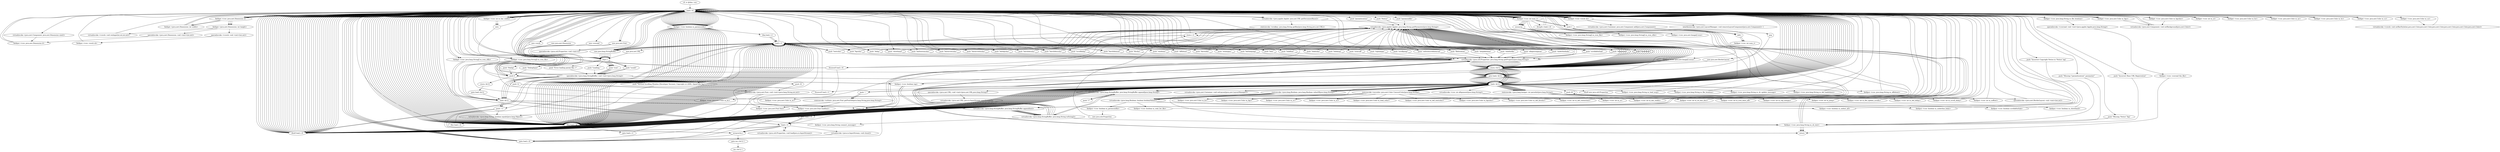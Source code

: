digraph "" {
    "r0 := @this: vsw"
    "load.r r0"
    "r0 := @this: vsw"->"load.r r0";
    "load.r r0"->"load.r r0";
    "virtualinvoke <java.awt.Component: java.awt.Dimension size()>"
    "load.r r0"->"virtualinvoke <java.awt.Component: java.awt.Dimension size()>";
    "fieldput <vsw: java.awt.Dimension d>"
    "virtualinvoke <java.awt.Component: java.awt.Dimension size()>"->"fieldput <vsw: java.awt.Dimension d>";
    "fieldput <vsw: java.awt.Dimension d>"->"load.r r0";
    "push \"Notice\""
    "load.r r0"->"push \"Notice\"";
    "virtualinvoke <java.applet.Applet: java.lang.String getParameter(java.lang.String)>"
    "push \"Notice\""->"virtualinvoke <java.applet.Applet: java.lang.String getParameter(java.lang.String)>";
    "store.r r1"
    "virtualinvoke <java.applet.Applet: java.lang.String getParameter(java.lang.String)>"->"store.r r1";
    "load.r r1"
    "store.r r1"->"load.r r1";
    "ifnull load.r r0"
    "load.r r1"->"ifnull load.r r0";
    "ifnull load.r r0"->"load.r r1";
    "load.r r1"->"load.r r0";
    "virtualinvoke <java.applet.Applet: java.net.URL getDocumentBase()>"
    "load.r r0"->"virtualinvoke <java.applet.Applet: java.net.URL getDocumentBase()>";
    "staticinvoke <evalkey: java.lang.String getKey(java.lang.String,java.net.URL)>"
    "virtualinvoke <java.applet.Applet: java.net.URL getDocumentBase()>"->"staticinvoke <evalkey: java.lang.String getKey(java.lang.String,java.net.URL)>";
    "staticinvoke <evalkey: java.lang.String getKey(java.lang.String,java.net.URL)>"->"store.r r1";
    "store.r r1"->"load.r r1";
    "push \"Vertical Scrolling Window (Developer Version), Copyright (c) 2000, OpenCube Inc.\""
    "load.r r1"->"push \"Vertical Scrolling Window (Developer Version), Copyright (c) 2000, OpenCube Inc.\"";
    "virtualinvoke <java.lang.String: boolean equals(java.lang.Object)>"
    "push \"Vertical Scrolling Window (Developer Version), Copyright (c) 2000, OpenCube Inc.\""->"virtualinvoke <java.lang.String: boolean equals(java.lang.Object)>";
    "ifne load.r r0"
    "virtualinvoke <java.lang.String: boolean equals(java.lang.Object)>"->"ifne load.r r0";
    "ifne load.r r0"->"load.r r1";
    "push \"-1\""
    "load.r r1"->"push \"-1\"";
    "push \"-1\""->"virtualinvoke <java.lang.String: boolean equals(java.lang.Object)>";
    "ifeq load.r r0"
    "virtualinvoke <java.lang.String: boolean equals(java.lang.Object)>"->"ifeq load.r r0";
    "ifeq load.r r0"->"load.r r0";
    "push \"Incorrect Base URL Registration\""
    "load.r r0"->"push \"Incorrect Base URL Registration\"";
    "fieldput <vsw: java.lang.String m_sb_text>"
    "push \"Incorrect Base URL Registration\""->"fieldput <vsw: java.lang.String m_sb_text>";
    "return"
    "fieldput <vsw: java.lang.String m_sb_text>"->"return";
    "ifeq load.r r0"->"load.r r0";
    "push \"Incorrect Copyright Notice in \'Notice\' tag\""
    "load.r r0"->"push \"Incorrect Copyright Notice in \'Notice\' tag\"";
    "push \"Incorrect Copyright Notice in \'Notice\' tag\""->"fieldput <vsw: java.lang.String m_sb_text>";
    "fieldput <vsw: java.lang.String m_sb_text>"->"return";
    "ifne load.r r0"->"load.r r0";
    "push 1"
    "load.r r0"->"push 1";
    "fieldput <vsw: boolean tag>"
    "push 1"->"fieldput <vsw: boolean tag>";
    "goto load.r r0"
    "fieldput <vsw: boolean tag>"->"goto load.r r0";
    "goto load.r r0"->"load.r r0";
    "push \"paramsinfile\""
    "load.r r0"->"push \"paramsinfile\"";
    "push \"paramsinfile\""->"virtualinvoke <java.applet.Applet: java.lang.String getParameter(java.lang.String)>";
    "store.r $r12"
    "virtualinvoke <java.applet.Applet: java.lang.String getParameter(java.lang.String)>"->"store.r $r12";
    "load.r $r12"
    "store.r $r12"->"load.r $r12";
    "ifnull new java.util.Properties"
    "load.r $r12"->"ifnull new java.util.Properties";
    "ifnull new java.util.Properties"->"load.r r0";
    "load.r r0"->"load.r $r12";
    "staticinvoke <java.lang.Boolean: java.lang.Boolean valueOf(java.lang.String)>"
    "load.r $r12"->"staticinvoke <java.lang.Boolean: java.lang.Boolean valueOf(java.lang.String)>";
    "virtualinvoke <java.lang.Boolean: boolean booleanValue()>"
    "staticinvoke <java.lang.Boolean: java.lang.Boolean valueOf(java.lang.String)>"->"virtualinvoke <java.lang.Boolean: boolean booleanValue()>";
    "fieldput <vsw: boolean m_paramsinfile>"
    "virtualinvoke <java.lang.Boolean: boolean booleanValue()>"->"fieldput <vsw: boolean m_paramsinfile>";
    "new java.util.Properties"
    "fieldput <vsw: boolean m_paramsinfile>"->"new java.util.Properties";
    "new java.util.Properties"->"store.r r1";
    "store.r r1"->"load.r r1";
    "specialinvoke <java.util.Properties: void <init>()>"
    "load.r r1"->"specialinvoke <java.util.Properties: void <init>()>";
    "specialinvoke <java.util.Properties: void <init>()>"->"load.r r0";
    "fieldget <vsw: boolean m_paramsinfile>"
    "load.r r0"->"fieldget <vsw: boolean m_paramsinfile>";
    "fieldget <vsw: boolean m_paramsinfile>"->"ifeq load.r r0";
    "ifeq load.r r0"->"load.r r0";
    "push \"paramlocation\""
    "load.r r0"->"push \"paramlocation\"";
    "push \"paramlocation\""->"virtualinvoke <java.applet.Applet: java.lang.String getParameter(java.lang.String)>";
    "virtualinvoke <java.applet.Applet: java.lang.String getParameter(java.lang.String)>"->"store.r $r12";
    "store.r $r12"->"load.r $r12";
    "ifnonnull load.r r1"
    "load.r $r12"->"ifnonnull load.r r1";
    "ifnonnull load.r r1"->"load.r r0";
    "push \"Missing \\\"paramlocation\\\" parameter\""
    "load.r r0"->"push \"Missing \\\"paramlocation\\\" parameter\"";
    "push \"Missing \\\"paramlocation\\\" parameter\""->"fieldput <vsw: java.lang.String m_sb_text>";
    "fieldput <vsw: java.lang.String m_sb_text>"->"load.r r0";
    "push 0"
    "load.r r0"->"push 0";
    "push 0"->"fieldput <vsw: boolean tag>";
    "fieldput <vsw: boolean tag>"->"return";
    "fieldput <vsw: boolean tag>"->"store.r r1";
    "store.r r1"->"load.r r0";
    "new java.lang.StringBuffer"
    "load.r r0"->"new java.lang.StringBuffer";
    "dup1.r"
    "new java.lang.StringBuffer"->"dup1.r";
    "push \"Error loading param file: \\\"\""
    "dup1.r"->"push \"Error loading param file: \\\"\"";
    "specialinvoke <java.lang.StringBuffer: void <init>(java.lang.String)>"
    "push \"Error loading param file: \\\"\""->"specialinvoke <java.lang.StringBuffer: void <init>(java.lang.String)>";
    "specialinvoke <java.lang.StringBuffer: void <init>(java.lang.String)>"->"load.r $r12";
    "virtualinvoke <java.lang.StringBuffer: java.lang.StringBuffer append(java.lang.String)>"
    "load.r $r12"->"virtualinvoke <java.lang.StringBuffer: java.lang.StringBuffer append(java.lang.String)>";
    "push \"\\\"\""
    "virtualinvoke <java.lang.StringBuffer: java.lang.StringBuffer append(java.lang.String)>"->"push \"\\\"\"";
    "push \"\\\"\""->"virtualinvoke <java.lang.StringBuffer: java.lang.StringBuffer append(java.lang.String)>";
    "virtualinvoke <java.lang.StringBuffer: java.lang.String toString()>"
    "virtualinvoke <java.lang.StringBuffer: java.lang.StringBuffer append(java.lang.String)>"->"virtualinvoke <java.lang.StringBuffer: java.lang.String toString()>";
    "virtualinvoke <java.lang.StringBuffer: java.lang.String toString()>"->"fieldput <vsw: java.lang.String m_sb_text>";
    "fieldput <vsw: java.lang.String m_sb_text>"->"load.r r0";
    "load.r r0"->"push 0";
    "push 0"->"fieldput <vsw: boolean tag>";
    "fieldput <vsw: boolean tag>"->"return";
    "ifnonnull load.r r1"->"load.r r1";
    "new java.net.URL"
    "load.r r1"->"new java.net.URL";
    "new java.net.URL"->"dup1.r";
    "dup1.r"->"load.r r0";
    "load.r r0"->"virtualinvoke <java.applet.Applet: java.net.URL getDocumentBase()>";
    "virtualinvoke <java.applet.Applet: java.net.URL getDocumentBase()>"->"load.r $r12";
    "specialinvoke <java.net.URL: void <init>(java.net.URL,java.lang.String)>"
    "load.r $r12"->"specialinvoke <java.net.URL: void <init>(java.net.URL,java.lang.String)>";
    "virtualinvoke <java.net.URL: java.io.InputStream openStream()>"
    "specialinvoke <java.net.URL: void <init>(java.net.URL,java.lang.String)>"->"virtualinvoke <java.net.URL: java.io.InputStream openStream()>";
    "store.r r3"
    "virtualinvoke <java.net.URL: java.io.InputStream openStream()>"->"store.r r3";
    "load.r r3"
    "store.r r3"->"load.r r3";
    "virtualinvoke <java.util.Properties: void load(java.io.InputStream)>"
    "load.r r3"->"virtualinvoke <java.util.Properties: void load(java.io.InputStream)>";
    "virtualinvoke <java.util.Properties: void load(java.io.InputStream)>"->"load.r r3";
    "virtualinvoke <java.io.InputStream: void close()>"
    "load.r r3"->"virtualinvoke <java.io.InputStream: void close()>";
    "virtualinvoke <java.io.InputStream: void close()>"->"goto load.r r0";
    "goto load.r r0"->"load.r r0";
    "load.r r0"->"fieldget <vsw: boolean m_paramsinfile>";
    "fieldget <vsw: boolean m_paramsinfile>"->"ifeq load.r r0";
    "ifeq load.r r0"->"load.r r1";
    "push \"barbuttoncolor\""
    "load.r r1"->"push \"barbuttoncolor\"";
    "virtualinvoke <java.util.Properties: java.lang.String getProperty(java.lang.String)>"
    "push \"barbuttoncolor\""->"virtualinvoke <java.util.Properties: java.lang.String getProperty(java.lang.String)>";
    "virtualinvoke <java.util.Properties: java.lang.String getProperty(java.lang.String)>"->"store.r $r12";
    "goto load.r $r12"
    "store.r $r12"->"goto load.r $r12";
    "goto load.r $r12"->"load.r $r12";
    "load.r $r12"->"ifnull load.r r0";
    "ifnull load.r r0"->"load.r r0";
    "load.r r0"->"load.r $r12";
    "staticinvoke <occcolor: java.awt.Color ConvertColor(java.lang.String)>"
    "load.r $r12"->"staticinvoke <occcolor: java.awt.Color ConvertColor(java.lang.String)>";
    "fieldput <vsw: java.awt.Color m_bc>"
    "staticinvoke <occcolor: java.awt.Color ConvertColor(java.lang.String)>"->"fieldput <vsw: java.awt.Color m_bc>";
    "fieldput <vsw: java.awt.Color m_bc>"->"load.r r0";
    "load.r r0"->"fieldget <vsw: boolean m_paramsinfile>";
    "fieldget <vsw: boolean m_paramsinfile>"->"ifeq load.r r0";
    "ifeq load.r r0"->"load.r r1";
    "push \"bararrowcolor\""
    "load.r r1"->"push \"bararrowcolor\"";
    "push \"bararrowcolor\""->"virtualinvoke <java.util.Properties: java.lang.String getProperty(java.lang.String)>";
    "virtualinvoke <java.util.Properties: java.lang.String getProperty(java.lang.String)>"->"store.r $r12";
    "store.r $r12"->"goto load.r $r12";
    "goto load.r $r12"->"load.r $r12";
    "load.r $r12"->"ifnull load.r r0";
    "ifnull load.r r0"->"load.r r0";
    "load.r r0"->"load.r $r12";
    "load.r $r12"->"staticinvoke <occcolor: java.awt.Color ConvertColor(java.lang.String)>";
    "fieldput <vsw: java.awt.Color m_ac>"
    "staticinvoke <occcolor: java.awt.Color ConvertColor(java.lang.String)>"->"fieldput <vsw: java.awt.Color m_ac>";
    "fieldput <vsw: java.awt.Color m_ac>"->"load.r r0";
    "load.r r0"->"fieldget <vsw: boolean m_paramsinfile>";
    "fieldget <vsw: boolean m_paramsinfile>"->"ifeq load.r r0";
    "ifeq load.r r0"->"load.r r1";
    "push \"bararrowhcolor\""
    "load.r r1"->"push \"bararrowhcolor\"";
    "push \"bararrowhcolor\""->"virtualinvoke <java.util.Properties: java.lang.String getProperty(java.lang.String)>";
    "virtualinvoke <java.util.Properties: java.lang.String getProperty(java.lang.String)>"->"store.r $r12";
    "store.r $r12"->"goto load.r $r12";
    "goto load.r $r12"->"load.r $r12";
    "load.r $r12"->"ifnull load.r r0";
    "ifnull load.r r0"->"load.r r0";
    "load.r r0"->"load.r $r12";
    "load.r $r12"->"staticinvoke <occcolor: java.awt.Color ConvertColor(java.lang.String)>";
    "fieldput <vsw: java.awt.Color m_hc>"
    "staticinvoke <occcolor: java.awt.Color ConvertColor(java.lang.String)>"->"fieldput <vsw: java.awt.Color m_hc>";
    "fieldput <vsw: java.awt.Color m_hc>"->"load.r r0";
    "load.r r0"->"fieldget <vsw: boolean m_paramsinfile>";
    "fieldget <vsw: boolean m_paramsinfile>"->"ifeq load.r r0";
    "ifeq load.r r0"->"load.r r1";
    "push \"barbgcolor\""
    "load.r r1"->"push \"barbgcolor\"";
    "push \"barbgcolor\""->"virtualinvoke <java.util.Properties: java.lang.String getProperty(java.lang.String)>";
    "virtualinvoke <java.util.Properties: java.lang.String getProperty(java.lang.String)>"->"store.r $r12";
    "store.r $r12"->"goto load.r $r12";
    "goto load.r $r12"->"load.r $r12";
    "load.r $r12"->"ifnull load.r r0";
    "ifnull load.r r0"->"load.r r0";
    "load.r r0"->"load.r $r12";
    "load.r $r12"->"staticinvoke <occcolor: java.awt.Color ConvertColor(java.lang.String)>";
    "fieldput <vsw: java.awt.Color m_bgc>"
    "staticinvoke <occcolor: java.awt.Color ConvertColor(java.lang.String)>"->"fieldput <vsw: java.awt.Color m_bgc>";
    "fieldput <vsw: java.awt.Color m_bgc>"->"load.r r0";
    "load.r r0"->"fieldget <vsw: boolean m_paramsinfile>";
    "fieldget <vsw: boolean m_paramsinfile>"->"ifeq load.r r0";
    "ifeq load.r r0"->"load.r r1";
    "push \"barslidecolor\""
    "load.r r1"->"push \"barslidecolor\"";
    "push \"barslidecolor\""->"virtualinvoke <java.util.Properties: java.lang.String getProperty(java.lang.String)>";
    "virtualinvoke <java.util.Properties: java.lang.String getProperty(java.lang.String)>"->"store.r $r12";
    "store.r $r12"->"goto load.r $r12";
    "goto load.r $r12"->"load.r $r12";
    "load.r $r12"->"ifnull load.r r0";
    "ifnull load.r r0"->"load.r r0";
    "load.r r0"->"load.r $r12";
    "load.r $r12"->"staticinvoke <occcolor: java.awt.Color ConvertColor(java.lang.String)>";
    "fieldput <vsw: java.awt.Color m_sc>"
    "staticinvoke <occcolor: java.awt.Color ConvertColor(java.lang.String)>"->"fieldput <vsw: java.awt.Color m_sc>";
    "fieldput <vsw: java.awt.Color m_sc>"->"load.r r0";
    "load.r r0"->"fieldget <vsw: boolean m_paramsinfile>";
    "fieldget <vsw: boolean m_paramsinfile>"->"ifeq load.r r0";
    "ifeq load.r r0"->"load.r r1";
    "push \"barslideocolor\""
    "load.r r1"->"push \"barslideocolor\"";
    "push \"barslideocolor\""->"virtualinvoke <java.util.Properties: java.lang.String getProperty(java.lang.String)>";
    "virtualinvoke <java.util.Properties: java.lang.String getProperty(java.lang.String)>"->"store.r $r12";
    "store.r $r12"->"goto load.r $r12";
    "goto load.r $r12"->"load.r $r12";
    "load.r $r12"->"ifnull load.r r0";
    "ifnull load.r r0"->"load.r r0";
    "load.r r0"->"load.r $r12";
    "load.r $r12"->"staticinvoke <occcolor: java.awt.Color ConvertColor(java.lang.String)>";
    "fieldput <vsw: java.awt.Color m_oc>"
    "staticinvoke <occcolor: java.awt.Color ConvertColor(java.lang.String)>"->"fieldput <vsw: java.awt.Color m_oc>";
    "fieldput <vsw: java.awt.Color m_oc>"->"load.r r0";
    "load.r r0"->"fieldget <vsw: boolean m_paramsinfile>";
    "fieldget <vsw: boolean m_paramsinfile>"->"ifeq load.r r0";
    "ifeq load.r r0"->"load.r r1";
    "push \"barslideinset\""
    "load.r r1"->"push \"barslideinset\"";
    "push \"barslideinset\""->"virtualinvoke <java.util.Properties: java.lang.String getProperty(java.lang.String)>";
    "virtualinvoke <java.util.Properties: java.lang.String getProperty(java.lang.String)>"->"store.r $r12";
    "store.r $r12"->"goto load.r $r12";
    "goto load.r $r12"->"load.r $r12";
    "load.r $r12"->"ifnull load.r r0";
    "ifnull load.r r0"->"load.r r0";
    "load.r r0"->"load.r $r12";
    "staticinvoke <java.lang.Integer: int parseInt(java.lang.String)>"
    "load.r $r12"->"staticinvoke <java.lang.Integer: int parseInt(java.lang.String)>";
    "fieldput <vsw: int m_si>"
    "staticinvoke <java.lang.Integer: int parseInt(java.lang.String)>"->"fieldput <vsw: int m_si>";
    "fieldput <vsw: int m_si>"->"load.r r0";
    "load.r r0"->"fieldget <vsw: boolean m_paramsinfile>";
    "fieldget <vsw: boolean m_paramsinfile>"->"ifeq load.r r0";
    "ifeq load.r r0"->"load.r r1";
    "push \"barwidth\""
    "load.r r1"->"push \"barwidth\"";
    "push \"barwidth\""->"virtualinvoke <java.util.Properties: java.lang.String getProperty(java.lang.String)>";
    "virtualinvoke <java.util.Properties: java.lang.String getProperty(java.lang.String)>"->"store.r $r12";
    "store.r $r12"->"goto load.r $r12";
    "goto load.r $r12"->"load.r $r12";
    "load.r $r12"->"ifnull load.r r0";
    "ifnull load.r r0"->"load.r r0";
    "load.r r0"->"load.r $r12";
    "load.r $r12"->"staticinvoke <java.lang.Integer: int parseInt(java.lang.String)>";
    "fieldput <vsw: int m_bar_width>"
    "staticinvoke <java.lang.Integer: int parseInt(java.lang.String)>"->"fieldput <vsw: int m_bar_width>";
    "fieldput <vsw: int m_bar_width>"->"load.r r0";
    "new vswsb"
    "load.r r0"->"new vswsb";
    "new vswsb"->"dup1.r";
    "dup1.r"->"load.r r0";
    "fieldget <vsw: int m_bar_width>"
    "load.r r0"->"fieldget <vsw: int m_bar_width>";
    "fieldget <vsw: int m_bar_width>"->"load.r r0";
    "fieldget <vsw: java.awt.Dimension d>"
    "load.r r0"->"fieldget <vsw: java.awt.Dimension d>";
    "fieldget <java.awt.Dimension: int height>"
    "fieldget <vsw: java.awt.Dimension d>"->"fieldget <java.awt.Dimension: int height>";
    "specialinvoke <vswsb: void <init>(int,int)>"
    "fieldget <java.awt.Dimension: int height>"->"specialinvoke <vswsb: void <init>(int,int)>";
    "fieldput <vsw: vswsb sb>"
    "specialinvoke <vswsb: void <init>(int,int)>"->"fieldput <vsw: vswsb sb>";
    "fieldput <vsw: vswsb sb>"->"load.r r0";
    "fieldget <vsw: vswsb sb>"
    "load.r r0"->"fieldget <vsw: vswsb sb>";
    "fieldget <vsw: vswsb sb>"->"load.r r0";
    "fieldget <vsw: java.awt.Color m_bgc>"
    "load.r r0"->"fieldget <vsw: java.awt.Color m_bgc>";
    "virtualinvoke <java.awt.Component: void setBackground(java.awt.Color)>"
    "fieldget <vsw: java.awt.Color m_bgc>"->"virtualinvoke <java.awt.Component: void setBackground(java.awt.Color)>";
    "virtualinvoke <java.awt.Component: void setBackground(java.awt.Color)>"->"load.r r0";
    "load.r r0"->"load.r r0";
    "load.r r0"->"fieldget <vsw: vswsb sb>";
    "virtualinvoke <java.awt.Container: java.awt.Component add(java.awt.Component)>"
    "fieldget <vsw: vswsb sb>"->"virtualinvoke <java.awt.Container: java.awt.Component add(java.awt.Component)>";
    "pop"
    "virtualinvoke <java.awt.Container: java.awt.Component add(java.awt.Component)>"->"pop";
    "new java.awt.BorderLayout"
    "pop"->"new java.awt.BorderLayout";
    "new java.awt.BorderLayout"->"store.r $r12";
    "store.r $r12"->"load.r $r12";
    "push 20"
    "load.r $r12"->"push 20";
    "push 20"->"push 20";
    "specialinvoke <java.awt.BorderLayout: void <init>(int,int)>"
    "push 20"->"specialinvoke <java.awt.BorderLayout: void <init>(int,int)>";
    "specialinvoke <java.awt.BorderLayout: void <init>(int,int)>"->"load.r r0";
    "load.r r0"->"load.r $r12";
    "virtualinvoke <java.awt.Container: void setLayout(java.awt.LayoutManager)>"
    "load.r $r12"->"virtualinvoke <java.awt.Container: void setLayout(java.awt.LayoutManager)>";
    "virtualinvoke <java.awt.Container: void setLayout(java.awt.LayoutManager)>"->"load.r $r12";
    "load.r $r12"->"load.r r0";
    "load.r r0"->"fieldget <vsw: vswsb sb>";
    "interfaceinvoke <java.awt.LayoutManager: void removeLayoutComponent(java.awt.Component)> 1"
    "fieldget <vsw: vswsb sb>"->"interfaceinvoke <java.awt.LayoutManager: void removeLayoutComponent(java.awt.Component)> 1";
    "interfaceinvoke <java.awt.LayoutManager: void removeLayoutComponent(java.awt.Component)> 1"->"load.r r0";
    "load.r r0"->"fieldget <vsw: vswsb sb>";
    "fieldget <vsw: vswsb sb>"->"load.r r0";
    "load.r r0"->"fieldget <vsw: java.awt.Dimension d>";
    "fieldget <java.awt.Dimension: int width>"
    "fieldget <vsw: java.awt.Dimension d>"->"fieldget <java.awt.Dimension: int width>";
    "fieldget <java.awt.Dimension: int width>"->"load.r r0";
    "load.r r0"->"fieldget <vsw: int m_bar_width>";
    "sub.i"
    "fieldget <vsw: int m_bar_width>"->"sub.i";
    "sub.i"->"push 0";
    "push 0"->"load.r r0";
    "load.r r0"->"fieldget <vsw: int m_bar_width>";
    "fieldget <vsw: int m_bar_width>"->"load.r r0";
    "load.r r0"->"fieldget <vsw: java.awt.Dimension d>";
    "fieldget <vsw: java.awt.Dimension d>"->"fieldget <java.awt.Dimension: int height>";
    "virtualinvoke <vswsb: void reshape(int,int,int,int)>"
    "fieldget <java.awt.Dimension: int height>"->"virtualinvoke <vswsb: void reshape(int,int,int,int)>";
    "virtualinvoke <vswsb: void reshape(int,int,int,int)>"->"load.r r0";
    "new java.awt.Dimension"
    "load.r r0"->"new java.awt.Dimension";
    "new java.awt.Dimension"->"dup1.r";
    "dup1.r"->"load.r r0";
    "load.r r0"->"fieldget <vsw: java.awt.Dimension d>";
    "fieldget <vsw: java.awt.Dimension d>"->"fieldget <java.awt.Dimension: int width>";
    "fieldget <java.awt.Dimension: int width>"->"load.r r0";
    "load.r r0"->"fieldget <vsw: int m_bar_width>";
    "fieldget <vsw: int m_bar_width>"->"sub.i";
    "sub.i"->"load.r r0";
    "load.r r0"->"fieldget <vsw: java.awt.Dimension d>";
    "fieldget <vsw: java.awt.Dimension d>"->"fieldget <java.awt.Dimension: int height>";
    "specialinvoke <java.awt.Dimension: void <init>(int,int)>"
    "fieldget <java.awt.Dimension: int height>"->"specialinvoke <java.awt.Dimension: void <init>(int,int)>";
    "specialinvoke <java.awt.Dimension: void <init>(int,int)>"->"fieldput <vsw: java.awt.Dimension d>";
    "fieldput <vsw: java.awt.Dimension d>"->"load.r r0";
    "load.r r0"->"fieldget <vsw: vswsb sb>";
    "fieldget <vsw: vswsb sb>"->"load.r r0";
    "fieldget <vsw: int m_si>"
    "load.r r0"->"fieldget <vsw: int m_si>";
    "fieldget <vsw: int m_si>"->"load.r r0";
    "fieldget <vsw: java.awt.Color m_bc>"
    "load.r r0"->"fieldget <vsw: java.awt.Color m_bc>";
    "fieldget <vsw: java.awt.Color m_bc>"->"load.r r0";
    "fieldget <vsw: java.awt.Color m_ac>"
    "load.r r0"->"fieldget <vsw: java.awt.Color m_ac>";
    "fieldget <vsw: java.awt.Color m_ac>"->"load.r r0";
    "fieldget <vsw: java.awt.Color m_hc>"
    "load.r r0"->"fieldget <vsw: java.awt.Color m_hc>";
    "fieldget <vsw: java.awt.Color m_hc>"->"load.r r0";
    "load.r r0"->"fieldget <vsw: java.awt.Color m_bgc>";
    "fieldget <vsw: java.awt.Color m_bgc>"->"load.r r0";
    "fieldget <vsw: java.awt.Color m_sc>"
    "load.r r0"->"fieldget <vsw: java.awt.Color m_sc>";
    "fieldget <vsw: java.awt.Color m_sc>"->"load.r r0";
    "fieldget <vsw: java.awt.Color m_oc>"
    "load.r r0"->"fieldget <vsw: java.awt.Color m_oc>";
    "virtualinvoke <vswsb: void setBarStyle(int,java.awt.Color,java.awt.Color,java.awt.Color,java.awt.Color,java.awt.Color,java.awt.Color)>"
    "fieldget <vsw: java.awt.Color m_oc>"->"virtualinvoke <vswsb: void setBarStyle(int,java.awt.Color,java.awt.Color,java.awt.Color,java.awt.Color,java.awt.Color,java.awt.Color)>";
    "virtualinvoke <vswsb: void setBarStyle(int,java.awt.Color,java.awt.Color,java.awt.Color,java.awt.Color,java.awt.Color,java.awt.Color)>"->"load.r r0";
    "load.r r0"->"fieldget <vsw: boolean m_paramsinfile>";
    "fieldget <vsw: boolean m_paramsinfile>"->"ifeq load.r r0";
    "ifeq load.r r0"->"load.r r1";
    "push \"barlinejump\""
    "load.r r1"->"push \"barlinejump\"";
    "push \"barlinejump\""->"virtualinvoke <java.util.Properties: java.lang.String getProperty(java.lang.String)>";
    "virtualinvoke <java.util.Properties: java.lang.String getProperty(java.lang.String)>"->"store.r $r12";
    "store.r $r12"->"goto load.r $r12";
    "goto load.r $r12"->"load.r $r12";
    "load.r $r12"->"ifnull load.r r0";
    "ifnull load.r r0"->"load.r r0";
    "load.r r0"->"load.r $r12";
    "load.r $r12"->"staticinvoke <java.lang.Integer: int parseInt(java.lang.String)>";
    "fieldput <vsw: int m_sb_line_dist>"
    "staticinvoke <java.lang.Integer: int parseInt(java.lang.String)>"->"fieldput <vsw: int m_sb_line_dist>";
    "fieldput <vsw: int m_sb_line_dist>"->"load.r r0";
    "load.r r0"->"fieldget <vsw: boolean m_paramsinfile>";
    "fieldget <vsw: boolean m_paramsinfile>"->"ifeq load.r r0";
    "ifeq load.r r0"->"load.r r1";
    "push \"font\""
    "load.r r1"->"push \"font\"";
    "push \"font\""->"virtualinvoke <java.util.Properties: java.lang.String getProperty(java.lang.String)>";
    "virtualinvoke <java.util.Properties: java.lang.String getProperty(java.lang.String)>"->"store.r $r12";
    "store.r $r12"->"goto load.r $r12";
    "goto load.r $r12"->"load.r $r12";
    "load.r $r12"->"ifnull load.r r0";
    "ifnull load.r r0"->"load.r r0";
    "load.r r0"->"load.r $r12";
    "push \",\""
    "load.r $r12"->"push \",\"";
    "staticinvoke <ocfontc: java.awt.Font getFontSD(java.lang.String,java.lang.String)>"
    "push \",\""->"staticinvoke <ocfontc: java.awt.Font getFontSD(java.lang.String,java.lang.String)>";
    "fieldput <vsw: java.awt.Font font>"
    "staticinvoke <ocfontc: java.awt.Font getFontSD(java.lang.String,java.lang.String)>"->"fieldput <vsw: java.awt.Font font>";
    "fieldput <vsw: java.awt.Font font>"->"goto load.r r0";
    "goto load.r r0"->"load.r r0";
    "load.r r0"->"fieldget <vsw: boolean m_paramsinfile>";
    "fieldget <vsw: boolean m_paramsinfile>"->"ifeq load.r r0";
    "ifeq load.r r0"->"load.r r1";
    "push \"loadfont\""
    "load.r r1"->"push \"loadfont\"";
    "push \"loadfont\""->"virtualinvoke <java.util.Properties: java.lang.String getProperty(java.lang.String)>";
    "virtualinvoke <java.util.Properties: java.lang.String getProperty(java.lang.String)>"->"store.r $r12";
    "store.r $r12"->"goto load.r $r12";
    "goto load.r $r12"->"load.r $r12";
    "load.r $r12"->"ifnull load.r r0";
    "ifnull load.r r0"->"load.r r0";
    "load.r r0"->"load.r $r12";
    "load.r $r12"->"push \",\"";
    "push \",\""->"staticinvoke <ocfontc: java.awt.Font getFontSD(java.lang.String,java.lang.String)>";
    "fieldput <vsw: java.awt.Font loadfont>"
    "staticinvoke <ocfontc: java.awt.Font getFontSD(java.lang.String,java.lang.String)>"->"fieldput <vsw: java.awt.Font loadfont>";
    "fieldput <vsw: java.awt.Font loadfont>"->"goto load.r r0";
    "goto load.r r0"->"load.r r0";
    "load.r r0"->"fieldget <vsw: boolean m_paramsinfile>";
    "fieldget <vsw: boolean m_paramsinfile>"->"ifeq load.r r0";
    "ifeq load.r r0"->"load.r r1";
    "push \"loadcolor\""
    "load.r r1"->"push \"loadcolor\"";
    "push \"loadcolor\""->"virtualinvoke <java.util.Properties: java.lang.String getProperty(java.lang.String)>";
    "virtualinvoke <java.util.Properties: java.lang.String getProperty(java.lang.String)>"->"store.r $r12";
    "store.r $r12"->"goto load.r $r12";
    "goto load.r $r12"->"load.r $r12";
    "load.r $r12"->"ifnull load.r r0";
    "ifnull load.r r0"->"load.r r0";
    "load.r r0"->"load.r $r12";
    "load.r $r12"->"staticinvoke <occcolor: java.awt.Color ConvertColor(java.lang.String)>";
    "fieldput <vsw: java.awt.Color m_load_color>"
    "staticinvoke <occcolor: java.awt.Color ConvertColor(java.lang.String)>"->"fieldput <vsw: java.awt.Color m_load_color>";
    "fieldput <vsw: java.awt.Color m_load_color>"->"load.r r0";
    "load.r r0"->"fieldget <vsw: boolean m_paramsinfile>";
    "fieldget <vsw: boolean m_paramsinfile>"->"ifeq load.r r0";
    "ifeq load.r r0"->"load.r r1";
    "push \"loadmsg\""
    "load.r r1"->"push \"loadmsg\"";
    "push \"loadmsg\""->"virtualinvoke <java.util.Properties: java.lang.String getProperty(java.lang.String)>";
    "virtualinvoke <java.util.Properties: java.lang.String getProperty(java.lang.String)>"->"store.r $r12";
    "store.r $r12"->"goto load.r $r12";
    "goto load.r $r12"->"load.r $r12";
    "load.r $r12"->"ifnull load.r r0";
    "ifnull load.r r0"->"load.r r0";
    "load.r r0"->"load.r $r12";
    "fieldput <vsw: java.lang.String m_load_msg>"
    "load.r $r12"->"fieldput <vsw: java.lang.String m_load_msg>";
    "fieldput <vsw: java.lang.String m_load_msg>"->"load.r r0";
    "load.r r0"->"fieldget <vsw: boolean m_paramsinfile>";
    "fieldget <vsw: boolean m_paramsinfile>"->"ifeq load.r r0";
    "ifeq load.r r0"->"load.r r1";
    "push \"iconvoff\""
    "load.r r1"->"push \"iconvoff\"";
    "push \"iconvoff\""->"virtualinvoke <java.util.Properties: java.lang.String getProperty(java.lang.String)>";
    "virtualinvoke <java.util.Properties: java.lang.String getProperty(java.lang.String)>"->"store.r $r12";
    "store.r $r12"->"goto load.r $r12";
    "goto load.r $r12"->"load.r $r12";
    "load.r $r12"->"ifnull load.r r0";
    "ifnull load.r r0"->"load.r r0";
    "load.r r0"->"load.r $r12";
    "load.r $r12"->"staticinvoke <java.lang.Integer: int parseInt(java.lang.String)>";
    "fieldput <vsw: int m_icon_base_off>"
    "staticinvoke <java.lang.Integer: int parseInt(java.lang.String)>"->"fieldput <vsw: int m_icon_base_off>";
    "fieldput <vsw: int m_icon_base_off>"->"load.r r0";
    "load.r r0"->"fieldget <vsw: boolean m_paramsinfile>";
    "fieldget <vsw: boolean m_paramsinfile>"->"ifeq load.r r0";
    "ifeq load.r r0"->"load.r r1";
    "push \"topmargin\""
    "load.r r1"->"push \"topmargin\"";
    "push \"topmargin\""->"virtualinvoke <java.util.Properties: java.lang.String getProperty(java.lang.String)>";
    "virtualinvoke <java.util.Properties: java.lang.String getProperty(java.lang.String)>"->"store.r $r12";
    "store.r $r12"->"goto load.r $r12";
    "goto load.r $r12"->"load.r $r12";
    "load.r $r12"->"ifnull load.r r0";
    "ifnull load.r r0"->"load.r r0";
    "load.r r0"->"load.r $r12";
    "load.r $r12"->"staticinvoke <java.lang.Integer: int parseInt(java.lang.String)>";
    "fieldput <vsw: int m_top_margin>"
    "staticinvoke <java.lang.Integer: int parseInt(java.lang.String)>"->"fieldput <vsw: int m_top_margin>";
    "fieldput <vsw: int m_top_margin>"->"load.r r0";
    "load.r r0"->"fieldget <vsw: boolean m_paramsinfile>";
    "fieldget <vsw: boolean m_paramsinfile>"->"ifeq load.r r0";
    "ifeq load.r r0"->"load.r r1";
    "push \"scrolljump\""
    "load.r r1"->"push \"scrolljump\"";
    "push \"scrolljump\""->"virtualinvoke <java.util.Properties: java.lang.String getProperty(java.lang.String)>";
    "virtualinvoke <java.util.Properties: java.lang.String getProperty(java.lang.String)>"->"store.r $r12";
    "store.r $r12"->"goto load.r $r12";
    "goto load.r $r12"->"load.r $r12";
    "load.r $r12"->"ifnull load.r r0";
    "ifnull load.r r0"->"load.r r0";
    "load.r r0"->"load.r $r12";
    "load.r $r12"->"staticinvoke <java.lang.Integer: int parseInt(java.lang.String)>";
    "fieldput <vsw: int m_jump>"
    "staticinvoke <java.lang.Integer: int parseInt(java.lang.String)>"->"fieldput <vsw: int m_jump>";
    "fieldput <vsw: int m_jump>"->"load.r r0";
    "load.r r0"->"fieldget <vsw: boolean m_paramsinfile>";
    "fieldget <vsw: boolean m_paramsinfile>"->"ifeq load.r r0";
    "ifeq load.r r0"->"load.r r1";
    "push \"refreshscrollinterval\""
    "load.r r1"->"push \"refreshscrollinterval\"";
    "push \"refreshscrollinterval\""->"virtualinvoke <java.util.Properties: java.lang.String getProperty(java.lang.String)>";
    "virtualinvoke <java.util.Properties: java.lang.String getProperty(java.lang.String)>"->"store.r $r12";
    "store.r $r12"->"goto load.r $r12";
    "goto load.r $r12"->"load.r $r12";
    "load.r $r12"->"ifnull load.r r0";
    "ifnull load.r r0"->"load.r r0";
    "load.r r0"->"load.r $r12";
    "load.r $r12"->"staticinvoke <java.lang.Integer: int parseInt(java.lang.String)>";
    "fieldput <vsw: int m_file_update_scrolls>"
    "staticinvoke <java.lang.Integer: int parseInt(java.lang.String)>"->"fieldput <vsw: int m_file_update_scrolls>";
    "fieldput <vsw: int m_file_update_scrolls>"->"load.r r0";
    "load.r r0"->"fieldget <vsw: boolean m_paramsinfile>";
    "fieldget <vsw: boolean m_paramsinfile>"->"ifeq load.r r0";
    "ifeq load.r r0"->"load.r r1";
    "push \"filelocation\""
    "load.r r1"->"push \"filelocation\"";
    "push \"filelocation\""->"virtualinvoke <java.util.Properties: java.lang.String getProperty(java.lang.String)>";
    "virtualinvoke <java.util.Properties: java.lang.String getProperty(java.lang.String)>"->"store.r $r12";
    "store.r $r12"->"goto load.r $r12";
    "goto load.r $r12"->"load.r $r12";
    "load.r $r12"->"ifnull load.r r0";
    "ifnull load.r r0"->"load.r r0";
    "load.r r0"->"load.r $r12";
    "fieldput <vsw: java.lang.String m_file_location>"
    "load.r $r12"->"fieldput <vsw: java.lang.String m_file_location>";
    "fieldput <vsw: java.lang.String m_file_location>"->"load.r r0";
    "load.r r0"->"new java.lang.StringBuffer";
    "new java.lang.StringBuffer"->"dup1.r";
    "push \"Loading: \""
    "dup1.r"->"push \"Loading: \"";
    "push \"Loading: \""->"specialinvoke <java.lang.StringBuffer: void <init>(java.lang.String)>";
    "specialinvoke <java.lang.StringBuffer: void <init>(java.lang.String)>"->"load.r $r12";
    "load.r $r12"->"virtualinvoke <java.lang.StringBuffer: java.lang.StringBuffer append(java.lang.String)>";
    "virtualinvoke <java.lang.StringBuffer: java.lang.StringBuffer append(java.lang.String)>"->"virtualinvoke <java.lang.StringBuffer: java.lang.String toString()>";
    "fieldput <vsw: java.lang.String connect_message>"
    "virtualinvoke <java.lang.StringBuffer: java.lang.String toString()>"->"fieldput <vsw: java.lang.String connect_message>";
    "fieldput <vsw: java.lang.String connect_message>"->"load.r r0";
    "load.r r0"->"fieldget <vsw: boolean m_paramsinfile>";
    "fieldget <vsw: boolean m_paramsinfile>"->"ifeq load.r r0";
    "ifeq load.r r0"->"load.r r1";
    "push \"sbupdatetext\""
    "load.r r1"->"push \"sbupdatetext\"";
    "push \"sbupdatetext\""->"virtualinvoke <java.util.Properties: java.lang.String getProperty(java.lang.String)>";
    "virtualinvoke <java.util.Properties: java.lang.String getProperty(java.lang.String)>"->"store.r $r12";
    "store.r $r12"->"goto load.r $r12";
    "goto load.r $r12"->"load.r $r12";
    "load.r $r12"->"ifnull load.r r0";
    "ifnull load.r r0"->"load.r r0";
    "load.r r0"->"load.r $r12";
    "fieldput <vsw: java.lang.String m_sb_update_message>"
    "load.r $r12"->"fieldput <vsw: java.lang.String m_sb_update_message>";
    "fieldput <vsw: java.lang.String m_sb_update_message>"->"load.r r0";
    "load.r r0"->"fieldget <vsw: boolean m_paramsinfile>";
    "fieldget <vsw: boolean m_paramsinfile>"->"ifeq load.r r0";
    "ifeq load.r r0"->"load.r r1";
    "push \"waitforfile\""
    "load.r r1"->"push \"waitforfile\"";
    "push \"waitforfile\""->"virtualinvoke <java.util.Properties: java.lang.String getProperty(java.lang.String)>";
    "virtualinvoke <java.util.Properties: java.lang.String getProperty(java.lang.String)>"->"store.r $r12";
    "store.r $r12"->"goto load.r $r12";
    "goto load.r $r12"->"load.r $r12";
    "load.r $r12"->"ifnull load.r r0";
    "ifnull load.r r0"->"load.r r0";
    "load.r r0"->"load.r $r12";
    "load.r $r12"->"staticinvoke <java.lang.Boolean: java.lang.Boolean valueOf(java.lang.String)>";
    "staticinvoke <java.lang.Boolean: java.lang.Boolean valueOf(java.lang.String)>"->"virtualinvoke <java.lang.Boolean: boolean booleanValue()>";
    "fieldput <vsw: boolean m_wait_for_file>"
    "virtualinvoke <java.lang.Boolean: boolean booleanValue()>"->"fieldput <vsw: boolean m_wait_for_file>";
    "fieldput <vsw: boolean m_wait_for_file>"->"load.r r0";
    "load.r r0"->"fieldget <vsw: boolean m_paramsinfile>";
    "fieldget <vsw: boolean m_paramsinfile>"->"ifeq load.r r0";
    "ifeq load.r r0"->"load.r r1";
    "push \"alligniconparas\""
    "load.r r1"->"push \"alligniconparas\"";
    "push \"alligniconparas\""->"virtualinvoke <java.util.Properties: java.lang.String getProperty(java.lang.String)>";
    "virtualinvoke <java.util.Properties: java.lang.String getProperty(java.lang.String)>"->"store.r $r12";
    "store.r $r12"->"goto load.r $r12";
    "goto load.r $r12"->"load.r $r12";
    "load.r $r12"->"ifnull load.r r0";
    "ifnull load.r r0"->"load.r r0";
    "load.r r0"->"load.r $r12";
    "load.r $r12"->"staticinvoke <java.lang.Boolean: java.lang.Boolean valueOf(java.lang.String)>";
    "staticinvoke <java.lang.Boolean: java.lang.Boolean valueOf(java.lang.String)>"->"virtualinvoke <java.lang.Boolean: boolean booleanValue()>";
    "fieldput <vsw: boolean m_indent_all>"
    "virtualinvoke <java.lang.Boolean: boolean booleanValue()>"->"fieldput <vsw: boolean m_indent_all>";
    "fieldput <vsw: boolean m_indent_all>"->"load.r r0";
    "load.r r0"->"fieldget <vsw: boolean m_paramsinfile>";
    "fieldget <vsw: boolean m_paramsinfile>"->"ifeq load.r r0";
    "ifeq load.r r0"->"load.r r1";
    "push \"underlinelinks\""
    "load.r r1"->"push \"underlinelinks\"";
    "push \"underlinelinks\""->"virtualinvoke <java.util.Properties: java.lang.String getProperty(java.lang.String)>";
    "virtualinvoke <java.util.Properties: java.lang.String getProperty(java.lang.String)>"->"store.r $r12";
    "store.r $r12"->"goto load.r $r12";
    "goto load.r $r12"->"load.r $r12";
    "load.r $r12"->"ifnull load.r r0";
    "ifnull load.r r0"->"load.r r0";
    "load.r r0"->"load.r $r12";
    "load.r $r12"->"staticinvoke <java.lang.Boolean: java.lang.Boolean valueOf(java.lang.String)>";
    "staticinvoke <java.lang.Boolean: java.lang.Boolean valueOf(java.lang.String)>"->"virtualinvoke <java.lang.Boolean: boolean booleanValue()>";
    "fieldput <vsw: boolean m_underline_links>"
    "virtualinvoke <java.lang.Boolean: boolean booleanValue()>"->"fieldput <vsw: boolean m_underline_links>";
    "fieldput <vsw: boolean m_underline_links>"->"load.r r0";
    "load.r r0"->"fieldget <vsw: boolean m_paramsinfile>";
    "fieldget <vsw: boolean m_paramsinfile>"->"ifeq load.r r0";
    "ifeq load.r r0"->"load.r r1";
    "push \"scrollafterlink\""
    "load.r r1"->"push \"scrollafterlink\"";
    "push \"scrollafterlink\""->"virtualinvoke <java.util.Properties: java.lang.String getProperty(java.lang.String)>";
    "virtualinvoke <java.util.Properties: java.lang.String getProperty(java.lang.String)>"->"store.r $r12";
    "store.r $r12"->"goto load.r $r12";
    "goto load.r $r12"->"load.r $r12";
    "load.r $r12"->"ifnull load.r r0";
    "ifnull load.r r0"->"load.r r0";
    "load.r r0"->"load.r $r12";
    "load.r $r12"->"staticinvoke <java.lang.Boolean: java.lang.Boolean valueOf(java.lang.String)>";
    "staticinvoke <java.lang.Boolean: java.lang.Boolean valueOf(java.lang.String)>"->"virtualinvoke <java.lang.Boolean: boolean booleanValue()>";
    "fieldput <vsw: boolean scrollafterlink>"
    "virtualinvoke <java.lang.Boolean: boolean booleanValue()>"->"fieldput <vsw: boolean scrollafterlink>";
    "fieldput <vsw: boolean scrollafterlink>"->"load.r r0";
    "load.r r0"->"fieldget <vsw: boolean m_paramsinfile>";
    "fieldget <vsw: boolean m_paramsinfile>"->"ifeq load.r r0";
    "ifeq load.r r0"->"load.r r1";
    "push \"allignment\""
    "load.r r1"->"push \"allignment\"";
    "push \"allignment\""->"virtualinvoke <java.util.Properties: java.lang.String getProperty(java.lang.String)>";
    "virtualinvoke <java.util.Properties: java.lang.String getProperty(java.lang.String)>"->"store.r $r12";
    "store.r $r12"->"goto load.r $r12";
    "goto load.r $r12"->"load.r $r12";
    "load.r $r12"->"ifnull load.r r0";
    "ifnull load.r r0"->"load.r r0";
    "load.r r0"->"load.r r0";
    "load.r r0"->"load.r $r12";
    "virtualinvoke <vsw: int allignment(java.lang.String)>"
    "load.r $r12"->"virtualinvoke <vsw: int allignment(java.lang.String)>";
    "fieldput <vsw: int m_def_centertext>"
    "virtualinvoke <vsw: int allignment(java.lang.String)>"->"fieldput <vsw: int m_def_centertext>";
    "fieldput <vsw: int m_def_centertext>"->"load.r r0";
    "load.r r0"->"fieldget <vsw: boolean m_paramsinfile>";
    "fieldget <vsw: boolean m_paramsinfile>"->"ifeq load.r r0";
    "ifeq load.r r0"->"load.r r1";
    "push \"loadwhere\""
    "load.r r1"->"push \"loadwhere\"";
    "push \"loadwhere\""->"virtualinvoke <java.util.Properties: java.lang.String getProperty(java.lang.String)>";
    "virtualinvoke <java.util.Properties: java.lang.String getProperty(java.lang.String)>"->"store.r $r12";
    "store.r $r12"->"goto load.r $r12";
    "goto load.r $r12"->"load.r $r12";
    "load.r $r12"->"ifnull load.r r0";
    "ifnull load.r r0"->"load.r r0";
    "load.r r0"->"load.r $r12";
    "fieldput <vsw: java.lang.String m_def_loadwhere>"
    "load.r $r12"->"fieldput <vsw: java.lang.String m_def_loadwhere>";
    "fieldput <vsw: java.lang.String m_def_loadwhere>"->"load.r r0";
    "load.r r0"->"fieldget <vsw: boolean m_paramsinfile>";
    "fieldget <vsw: boolean m_paramsinfile>"->"ifeq load.r r0";
    "ifeq load.r r0"->"load.r r1";
    "push \"textcolor\""
    "load.r r1"->"push \"textcolor\"";
    "push \"textcolor\""->"virtualinvoke <java.util.Properties: java.lang.String getProperty(java.lang.String)>";
    "virtualinvoke <java.util.Properties: java.lang.String getProperty(java.lang.String)>"->"store.r $r12";
    "store.r $r12"->"goto load.r $r12";
    "goto load.r $r12"->"load.r $r12";
    "load.r $r12"->"ifnull load.r r0";
    "ifnull load.r r0"->"load.r r0";
    "load.r r0"->"load.r $r12";
    "load.r $r12"->"staticinvoke <occcolor: java.awt.Color ConvertColor(java.lang.String)>";
    "fieldput <vsw: java.awt.Color m_def_textcolor>"
    "staticinvoke <occcolor: java.awt.Color ConvertColor(java.lang.String)>"->"fieldput <vsw: java.awt.Color m_def_textcolor>";
    "fieldput <vsw: java.awt.Color m_def_textcolor>"->"load.r r0";
    "load.r r0"->"fieldget <vsw: boolean m_paramsinfile>";
    "fieldget <vsw: boolean m_paramsinfile>"->"ifeq load.r r0";
    "ifeq load.r r0"->"load.r r1";
    "push \"bgcolor\""
    "load.r r1"->"push \"bgcolor\"";
    "push \"bgcolor\""->"virtualinvoke <java.util.Properties: java.lang.String getProperty(java.lang.String)>";
    "virtualinvoke <java.util.Properties: java.lang.String getProperty(java.lang.String)>"->"store.r $r12";
    "store.r $r12"->"goto load.r $r12";
    "goto load.r $r12"->"load.r $r12";
    "load.r $r12"->"ifnull load.r r0";
    "ifnull load.r r0"->"load.r r0";
    "load.r r0"->"load.r $r12";
    "load.r $r12"->"staticinvoke <occcolor: java.awt.Color ConvertColor(java.lang.String)>";
    "fieldput <vsw: java.awt.Color m_bgcolor>"
    "staticinvoke <occcolor: java.awt.Color ConvertColor(java.lang.String)>"->"fieldput <vsw: java.awt.Color m_bgcolor>";
    "fieldput <vsw: java.awt.Color m_bgcolor>"->"load.r r0";
    "load.r r0"->"load.r r0";
    "fieldget <vsw: java.awt.Color m_bgcolor>"
    "load.r r0"->"fieldget <vsw: java.awt.Color m_bgcolor>";
    "fieldget <vsw: java.awt.Color m_bgcolor>"->"virtualinvoke <java.awt.Component: void setBackground(java.awt.Color)>";
    "virtualinvoke <java.awt.Component: void setBackground(java.awt.Color)>"->"load.r r0";
    "load.r r0"->"fieldget <vsw: boolean m_paramsinfile>";
    "fieldget <vsw: boolean m_paramsinfile>"->"ifeq load.r r0";
    "ifeq load.r r0"->"load.r r1";
    "push \"delay\""
    "load.r r1"->"push \"delay\"";
    "push \"delay\""->"virtualinvoke <java.util.Properties: java.lang.String getProperty(java.lang.String)>";
    "virtualinvoke <java.util.Properties: java.lang.String getProperty(java.lang.String)>"->"store.r $r12";
    "store.r $r12"->"goto load.r $r12";
    "goto load.r $r12"->"load.r $r12";
    "load.r $r12"->"ifnull load.r r0";
    "ifnull load.r r0"->"load.r r0";
    "load.r r0"->"load.r $r12";
    "load.r $r12"->"staticinvoke <java.lang.Integer: int parseInt(java.lang.String)>";
    "fieldput <vsw: int m_def_delay>"
    "staticinvoke <java.lang.Integer: int parseInt(java.lang.String)>"->"fieldput <vsw: int m_def_delay>";
    "fieldput <vsw: int m_def_delay>"->"load.r r0";
    "load.r r0"->"fieldget <vsw: boolean m_paramsinfile>";
    "fieldget <vsw: boolean m_paramsinfile>"->"ifeq load.r r0";
    "ifeq load.r r0"->"load.r r1";
    "push \"scrolldelay\""
    "load.r r1"->"push \"scrolldelay\"";
    "push \"scrolldelay\""->"virtualinvoke <java.util.Properties: java.lang.String getProperty(java.lang.String)>";
    "virtualinvoke <java.util.Properties: java.lang.String getProperty(java.lang.String)>"->"store.r $r12";
    "store.r $r12"->"goto load.r $r12";
    "goto load.r $r12"->"load.r $r12";
    "load.r $r12"->"ifnull load.r r0";
    "ifnull load.r r0"->"load.r r0";
    "load.r r0"->"load.r $r12";
    "load.r $r12"->"staticinvoke <java.lang.Integer: int parseInt(java.lang.String)>";
    "fieldput <vsw: int m_scroll_delay>"
    "staticinvoke <java.lang.Integer: int parseInt(java.lang.String)>"->"fieldput <vsw: int m_scroll_delay>";
    "fieldput <vsw: int m_scroll_delay>"->"load.r r0";
    "load.r r0"->"fieldget <vsw: boolean m_paramsinfile>";
    "fieldget <vsw: boolean m_paramsinfile>"->"ifeq load.r r0";
    "ifeq load.r r0"->"load.r r1";
    "push \"lrmargins\""
    "load.r r1"->"push \"lrmargins\"";
    "push \"lrmargins\""->"virtualinvoke <java.util.Properties: java.lang.String getProperty(java.lang.String)>";
    "virtualinvoke <java.util.Properties: java.lang.String getProperty(java.lang.String)>"->"store.r $r12";
    "store.r $r12"->"goto load.r $r12";
    "goto load.r $r12"->"load.r $r12";
    "load.r $r12"->"ifnull load.r r0";
    "ifnull load.r r0"->"load.r r0";
    "load.r r0"->"load.r $r12";
    "load.r $r12"->"staticinvoke <java.lang.Integer: int parseInt(java.lang.String)>";
    "fieldput <vsw: int m_xoffset>"
    "staticinvoke <java.lang.Integer: int parseInt(java.lang.String)>"->"fieldput <vsw: int m_xoffset>";
    "fieldput <vsw: int m_xoffset>"->"load.r r0";
    "load.r r0"->"fieldget <vsw: boolean m_paramsinfile>";
    "fieldget <vsw: boolean m_paramsinfile>"->"ifeq load.r r0";
    "ifeq load.r r0"->"load.r r1";
    "push \"hlcolor\""
    "load.r r1"->"push \"hlcolor\"";
    "push \"hlcolor\""->"virtualinvoke <java.util.Properties: java.lang.String getProperty(java.lang.String)>";
    "virtualinvoke <java.util.Properties: java.lang.String getProperty(java.lang.String)>"->"store.r $r12";
    "store.r $r12"->"goto load.r $r12";
    "goto load.r $r12"->"load.r $r12";
    "load.r $r12"->"ifnull load.r r0";
    "ifnull load.r r0"->"load.r r0";
    "load.r r0"->"load.r $r12";
    "load.r $r12"->"staticinvoke <occcolor: java.awt.Color ConvertColor(java.lang.String)>";
    "fieldput <vsw: java.awt.Color m_def_hlcolor>"
    "staticinvoke <occcolor: java.awt.Color ConvertColor(java.lang.String)>"->"fieldput <vsw: java.awt.Color m_def_hlcolor>";
    "fieldput <vsw: java.awt.Color m_def_hlcolor>"->"load.r r0";
    "load.r r0"->"fieldget <vsw: boolean m_paramsinfile>";
    "fieldget <vsw: boolean m_paramsinfile>"->"ifeq load.r r0";
    "ifeq load.r r0"->"load.r r1";
    "push \"onsbtext\""
    "load.r r1"->"push \"onsbtext\"";
    "push \"onsbtext\""->"virtualinvoke <java.util.Properties: java.lang.String getProperty(java.lang.String)>";
    "virtualinvoke <java.util.Properties: java.lang.String getProperty(java.lang.String)>"->"store.r $r12";
    "store.r $r12"->"goto load.r $r12";
    "goto load.r $r12"->"load.r $r12";
    "load.r $r12"->"ifnull load.r r0";
    "ifnull load.r r0"->"load.r r0";
    "load.r r0"->"load.r $r12";
    "load.r $r12"->"fieldput <vsw: java.lang.String m_sb_text>";
    "fieldput <vsw: java.lang.String m_sb_text>"->"load.r r0";
    "load.r r0"->"fieldget <vsw: boolean m_paramsinfile>";
    "fieldget <vsw: boolean m_paramsinfile>"->"ifeq load.r r0";
    "ifeq load.r r0"->"load.r r1";
    "push \"offsbtext\""
    "load.r r1"->"push \"offsbtext\"";
    "push \"offsbtext\""->"virtualinvoke <java.util.Properties: java.lang.String getProperty(java.lang.String)>";
    "virtualinvoke <java.util.Properties: java.lang.String getProperty(java.lang.String)>"->"store.r $r12";
    "store.r $r12"->"goto load.r $r12";
    "goto load.r $r12"->"load.r $r12";
    "load.r $r12"->"ifnull load.r r0";
    "ifnull load.r r0"->"load.r r0";
    "load.r r0"->"load.r $r12";
    "fieldput <vsw: java.lang.String m_offsbtext>"
    "load.r $r12"->"fieldput <vsw: java.lang.String m_offsbtext>";
    "fieldput <vsw: java.lang.String m_offsbtext>"->"load.r r0";
    "load.r r0"->"fieldget <vsw: boolean m_paramsinfile>";
    "fieldget <vsw: boolean m_paramsinfile>"->"ifeq load.r r0";
    "ifeq load.r r0"->"load.r r1";
    "push \"showhand\""
    "load.r r1"->"push \"showhand\"";
    "push \"showhand\""->"virtualinvoke <java.util.Properties: java.lang.String getProperty(java.lang.String)>";
    "virtualinvoke <java.util.Properties: java.lang.String getProperty(java.lang.String)>"->"store.r $r12";
    "store.r $r12"->"goto load.r $r12";
    "goto load.r $r12"->"load.r $r12";
    "load.r $r12"->"ifnull load.r r0";
    "ifnull load.r r0"->"load.r r0";
    "load.r r0"->"load.r $r12";
    "load.r $r12"->"staticinvoke <java.lang.Boolean: java.lang.Boolean valueOf(java.lang.String)>";
    "staticinvoke <java.lang.Boolean: java.lang.Boolean valueOf(java.lang.String)>"->"virtualinvoke <java.lang.Boolean: boolean booleanValue()>";
    "fieldput <vsw: boolean m_showhand>"
    "virtualinvoke <java.lang.Boolean: boolean booleanValue()>"->"fieldput <vsw: boolean m_showhand>";
    "fieldput <vsw: boolean m_showhand>"->"load.r r0";
    "load.r r0"->"fieldget <vsw: boolean m_paramsinfile>";
    "fieldget <vsw: boolean m_paramsinfile>"->"ifeq load.r r0";
    "goto load.r r1"
    "ifeq load.r r0"->"goto load.r r1";
    "goto load.r r1"->"load.r r1";
    "load.r r1"->"new java.lang.StringBuffer";
    "new java.lang.StringBuffer"->"dup1.r";
    "push \"icon\""
    "dup1.r"->"push \"icon\"";
    "push \"icon\""->"specialinvoke <java.lang.StringBuffer: void <init>(java.lang.String)>";
    "specialinvoke <java.lang.StringBuffer: void <init>(java.lang.String)>"->"load.r r0";
    "fieldget <vsw: int num_i>"
    "load.r r0"->"fieldget <vsw: int num_i>";
    "virtualinvoke <java.lang.StringBuffer: java.lang.StringBuffer append(int)>"
    "fieldget <vsw: int num_i>"->"virtualinvoke <java.lang.StringBuffer: java.lang.StringBuffer append(int)>";
    "virtualinvoke <java.lang.StringBuffer: java.lang.StringBuffer append(int)>"->"virtualinvoke <java.lang.StringBuffer: java.lang.String toString()>";
    "virtualinvoke <java.lang.StringBuffer: java.lang.String toString()>"->"virtualinvoke <java.util.Properties: java.lang.String getProperty(java.lang.String)>";
    "ifnonnull load.r r0"
    "virtualinvoke <java.util.Properties: java.lang.String getProperty(java.lang.String)>"->"ifnonnull load.r r0";
    "ifnonnull load.r r0"->"goto load.r r0";
    "goto load.r r0"->"load.r r0";
    "load.r r0"->"load.r r0";
    "load.r r0"->"fieldget <vsw: int num_i>";
    "newarray"
    "fieldget <vsw: int num_i>"->"newarray";
    "fieldput <vsw: java.lang.String[] m_icon_file>"
    "newarray"->"fieldput <vsw: java.lang.String[] m_icon_file>";
    "fieldput <vsw: java.lang.String[] m_icon_file>"->"load.r r0";
    "load.r r0"->"load.r r0";
    "load.r r0"->"fieldget <vsw: int num_i>";
    "fieldget <vsw: int num_i>"->"newarray";
    "fieldput <vsw: java.lang.String[] m_icon_sfile>"
    "newarray"->"fieldput <vsw: java.lang.String[] m_icon_sfile>";
    "fieldput <vsw: java.lang.String[] m_icon_sfile>"->"load.r r0";
    "load.r r0"->"load.r r0";
    "load.r r0"->"fieldget <vsw: int num_i>";
    "fieldget <vsw: int num_i>"->"newarray";
    "fieldput <vsw: java.awt.Image[] icon>"
    "newarray"->"fieldput <vsw: java.awt.Image[] icon>";
    "fieldput <vsw: java.awt.Image[] icon>"->"load.r r0";
    "load.r r0"->"load.r r0";
    "load.r r0"->"fieldget <vsw: int num_i>";
    "fieldget <vsw: int num_i>"->"newarray";
    "fieldput <vsw: java.awt.Image[] sicon>"
    "newarray"->"fieldput <vsw: java.awt.Image[] sicon>";
    "fieldput <vsw: java.awt.Image[] sicon>"->"push 0";
    "store.i $r12"
    "push 0"->"store.i $r12";
    "goto load.i $r12"
    "store.i $r12"->"goto load.i $r12";
    "load.i $r12"
    "goto load.i $r12"->"load.i $r12";
    "load.i $r12"->"load.r r0";
    "load.r r0"->"fieldget <vsw: int num_i>";
    "ifcmplt.i load.r r0"
    "fieldget <vsw: int num_i>"->"ifcmplt.i load.r r0";
    "ifcmplt.i load.r r0"->"load.r r0";
    "new vswread"
    "load.r r0"->"new vswread";
    "new vswread"->"dup1.r";
    "dup1.r"->"load.r r0";
    "load.r r0"->"load.r r0";
    "fieldget <vsw: java.lang.String m_file_location>"
    "load.r r0"->"fieldget <vsw: java.lang.String m_file_location>";
    "specialinvoke <vswread: void <init>(java.applet.Applet,java.lang.String)>"
    "fieldget <vsw: java.lang.String m_file_location>"->"specialinvoke <vswread: void <init>(java.applet.Applet,java.lang.String)>";
    "fieldput <vsw: vswread the_file>"
    "specialinvoke <vswread: void <init>(java.applet.Applet,java.lang.String)>"->"fieldput <vsw: vswread the_file>";
    "fieldput <vsw: vswread the_file>"->"return";
    "ifcmplt.i load.r r0"->"load.r r0";
    "load.r r0"->"fieldget <vsw: boolean m_paramsinfile>";
    "ifeq load.r r1"
    "fieldget <vsw: boolean m_paramsinfile>"->"ifeq load.r r1";
    "ifeq load.r r1"->"load.r r1";
    "load.r r1"->"new java.lang.StringBuffer";
    "new java.lang.StringBuffer"->"dup1.r";
    "dup1.r"->"push \"icon\"";
    "push \"icon\""->"specialinvoke <java.lang.StringBuffer: void <init>(java.lang.String)>";
    "specialinvoke <java.lang.StringBuffer: void <init>(java.lang.String)>"->"load.i $r12";
    "load.i $r12"->"virtualinvoke <java.lang.StringBuffer: java.lang.StringBuffer append(int)>";
    "virtualinvoke <java.lang.StringBuffer: java.lang.StringBuffer append(int)>"->"virtualinvoke <java.lang.StringBuffer: java.lang.String toString()>";
    "virtualinvoke <java.lang.StringBuffer: java.lang.String toString()>"->"virtualinvoke <java.util.Properties: java.lang.String getProperty(java.lang.String)>";
    "virtualinvoke <java.util.Properties: java.lang.String getProperty(java.lang.String)>"->"store.r r3";
    "goto load.r r3"
    "store.r r3"->"goto load.r r3";
    "goto load.r r3"->"load.r r3";
    "load.r r3"->"ifnull load.r r0";
    "ifnull load.r r0"->"load.r r0";
    "fieldget <vsw: java.lang.String[] m_icon_file>"
    "load.r r0"->"fieldget <vsw: java.lang.String[] m_icon_file>";
    "fieldget <vsw: java.lang.String[] m_icon_file>"->"load.i $r12";
    "load.i $r12"->"load.r r3";
    "arraywrite.r"
    "load.r r3"->"arraywrite.r";
    "arraywrite.r"->"goto load.r r0";
    "goto load.r r0"->"load.r r0";
    "load.r r0"->"fieldget <vsw: boolean m_paramsinfile>";
    "fieldget <vsw: boolean m_paramsinfile>"->"ifeq load.r r0";
    "ifeq load.r r0"->"load.r r1";
    "load.r r1"->"new java.lang.StringBuffer";
    "new java.lang.StringBuffer"->"dup1.r";
    "push \"iconhl\""
    "dup1.r"->"push \"iconhl\"";
    "push \"iconhl\""->"specialinvoke <java.lang.StringBuffer: void <init>(java.lang.String)>";
    "specialinvoke <java.lang.StringBuffer: void <init>(java.lang.String)>"->"load.i $r12";
    "load.i $r12"->"virtualinvoke <java.lang.StringBuffer: java.lang.StringBuffer append(int)>";
    "virtualinvoke <java.lang.StringBuffer: java.lang.StringBuffer append(int)>"->"virtualinvoke <java.lang.StringBuffer: java.lang.String toString()>";
    "virtualinvoke <java.lang.StringBuffer: java.lang.String toString()>"->"virtualinvoke <java.util.Properties: java.lang.String getProperty(java.lang.String)>";
    "virtualinvoke <java.util.Properties: java.lang.String getProperty(java.lang.String)>"->"store.r r3";
    "store.r r3"->"goto load.r r3";
    "goto load.r r3"->"load.r r3";
    "load.r r3"->"ifnull load.r r0";
    "ifnull load.r r0"->"load.r r0";
    "fieldget <vsw: java.lang.String[] m_icon_sfile>"
    "load.r r0"->"fieldget <vsw: java.lang.String[] m_icon_sfile>";
    "fieldget <vsw: java.lang.String[] m_icon_sfile>"->"load.i $r12";
    "load.i $r12"->"load.r r3";
    "load.r r3"->"arraywrite.r";
    "goto inc.i $r12 1"
    "arraywrite.r"->"goto inc.i $r12 1";
    "inc.i $r12 1"
    "goto inc.i $r12 1"->"inc.i $r12 1";
    "ifnull load.r r0"->"load.r r0";
    "load.r r0"->"fieldget <vsw: java.lang.String[] m_icon_sfile>";
    "fieldget <vsw: java.lang.String[] m_icon_sfile>"->"load.i $r12";
    "load.i $r12"->"push \"-1\"";
    "push \"-1\""->"arraywrite.r";
    "ifeq load.r r0"->"load.r r0";
    "load.r r0"->"new java.lang.StringBuffer";
    "new java.lang.StringBuffer"->"dup1.r";
    "dup1.r"->"push \"iconhl\"";
    "push \"iconhl\""->"specialinvoke <java.lang.StringBuffer: void <init>(java.lang.String)>";
    "specialinvoke <java.lang.StringBuffer: void <init>(java.lang.String)>"->"load.i $r12";
    "load.i $r12"->"virtualinvoke <java.lang.StringBuffer: java.lang.StringBuffer append(int)>";
    "virtualinvoke <java.lang.StringBuffer: java.lang.StringBuffer append(int)>"->"virtualinvoke <java.lang.StringBuffer: java.lang.String toString()>";
    "virtualinvoke <java.lang.StringBuffer: java.lang.String toString()>"->"virtualinvoke <java.applet.Applet: java.lang.String getParameter(java.lang.String)>";
    "virtualinvoke <java.applet.Applet: java.lang.String getParameter(java.lang.String)>"->"store.r r3";
    "ifnull load.r r0"->"load.r r0";
    "load.r r0"->"fieldget <vsw: java.lang.String[] m_icon_file>";
    "fieldget <vsw: java.lang.String[] m_icon_file>"->"load.i $r12";
    "load.i $r12"->"push \"-1\"";
    "push \"-1\""->"arraywrite.r";
    "ifeq load.r r1"->"load.r r1";
    "load.r r1"->"new java.lang.StringBuffer";
    "new java.lang.StringBuffer"->"dup1.r";
    "dup1.r"->"push \"icon\"";
    "push \"icon\""->"specialinvoke <java.lang.StringBuffer: void <init>(java.lang.String)>";
    "specialinvoke <java.lang.StringBuffer: void <init>(java.lang.String)>"->"load.i $r12";
    "load.i $r12"->"virtualinvoke <java.lang.StringBuffer: java.lang.StringBuffer append(int)>";
    "virtualinvoke <java.lang.StringBuffer: java.lang.StringBuffer append(int)>"->"virtualinvoke <java.lang.StringBuffer: java.lang.String toString()>";
    "virtualinvoke <java.lang.StringBuffer: java.lang.String toString()>"->"virtualinvoke <java.util.Properties: java.lang.String getProperty(java.lang.String)>";
    "virtualinvoke <java.util.Properties: java.lang.String getProperty(java.lang.String)>"->"store.r r3";
    "ifnonnull load.r r0"->"load.r r0";
    "load.r r0"->"load.r r0";
    "load.r r0"->"fieldget <vsw: int num_i>";
    "fieldget <vsw: int num_i>"->"push 1";
    "add.i"
    "push 1"->"add.i";
    "fieldput <vsw: int num_i>"
    "add.i"->"fieldput <vsw: int num_i>";
    "ifeq load.r r0"->"load.r r0";
    "load.r r0"->"new java.lang.StringBuffer";
    "new java.lang.StringBuffer"->"dup1.r";
    "dup1.r"->"push \"icon\"";
    "push \"icon\""->"specialinvoke <java.lang.StringBuffer: void <init>(java.lang.String)>";
    "specialinvoke <java.lang.StringBuffer: void <init>(java.lang.String)>"->"load.r r0";
    "load.r r0"->"fieldget <vsw: int num_i>";
    "fieldget <vsw: int num_i>"->"virtualinvoke <java.lang.StringBuffer: java.lang.StringBuffer append(int)>";
    "virtualinvoke <java.lang.StringBuffer: java.lang.StringBuffer append(int)>"->"virtualinvoke <java.lang.StringBuffer: java.lang.String toString()>";
    "virtualinvoke <java.lang.StringBuffer: java.lang.String toString()>"->"virtualinvoke <java.applet.Applet: java.lang.String getParameter(java.lang.String)>";
    "virtualinvoke <java.applet.Applet: java.lang.String getParameter(java.lang.String)>"->"ifnonnull load.r r0";
    "ifnonnull load.r r0"->"load.r r0";
    "load.r r0"->"load.r r0";
    "load.r r0"->"fieldget <vsw: int num_i>";
    "fieldget <vsw: int num_i>"->"push 1";
    "push 1"->"add.i";
    "add.i"->"fieldput <vsw: int num_i>";
    "ifeq load.r r0"->"load.r r0";
    "load.r r0"->"push \"showhand\"";
    "push \"showhand\""->"virtualinvoke <java.applet.Applet: java.lang.String getParameter(java.lang.String)>";
    "virtualinvoke <java.applet.Applet: java.lang.String getParameter(java.lang.String)>"->"store.r $r12";
    "ifeq load.r r0"->"load.r r0";
    "load.r r0"->"push \"offsbtext\"";
    "push \"offsbtext\""->"virtualinvoke <java.applet.Applet: java.lang.String getParameter(java.lang.String)>";
    "virtualinvoke <java.applet.Applet: java.lang.String getParameter(java.lang.String)>"->"store.r $r12";
    "ifeq load.r r0"->"load.r r0";
    "load.r r0"->"push \"onsbtext\"";
    "push \"onsbtext\""->"virtualinvoke <java.applet.Applet: java.lang.String getParameter(java.lang.String)>";
    "virtualinvoke <java.applet.Applet: java.lang.String getParameter(java.lang.String)>"->"store.r $r12";
    "ifeq load.r r0"->"load.r r0";
    "load.r r0"->"push \"hlcolor\"";
    "push \"hlcolor\""->"virtualinvoke <java.applet.Applet: java.lang.String getParameter(java.lang.String)>";
    "virtualinvoke <java.applet.Applet: java.lang.String getParameter(java.lang.String)>"->"store.r $r12";
    "ifeq load.r r0"->"load.r r0";
    "load.r r0"->"push \"lrmargins\"";
    "push \"lrmargins\""->"virtualinvoke <java.applet.Applet: java.lang.String getParameter(java.lang.String)>";
    "virtualinvoke <java.applet.Applet: java.lang.String getParameter(java.lang.String)>"->"store.r $r12";
    "ifeq load.r r0"->"load.r r0";
    "load.r r0"->"push \"scrolldelay\"";
    "push \"scrolldelay\""->"virtualinvoke <java.applet.Applet: java.lang.String getParameter(java.lang.String)>";
    "virtualinvoke <java.applet.Applet: java.lang.String getParameter(java.lang.String)>"->"store.r $r12";
    "ifeq load.r r0"->"load.r r0";
    "load.r r0"->"push \"delay\"";
    "push \"delay\""->"virtualinvoke <java.applet.Applet: java.lang.String getParameter(java.lang.String)>";
    "virtualinvoke <java.applet.Applet: java.lang.String getParameter(java.lang.String)>"->"store.r $r12";
    "ifeq load.r r0"->"load.r r0";
    "load.r r0"->"push \"bgcolor\"";
    "push \"bgcolor\""->"virtualinvoke <java.applet.Applet: java.lang.String getParameter(java.lang.String)>";
    "virtualinvoke <java.applet.Applet: java.lang.String getParameter(java.lang.String)>"->"store.r $r12";
    "ifeq load.r r0"->"load.r r0";
    "load.r r0"->"push \"textcolor\"";
    "push \"textcolor\""->"virtualinvoke <java.applet.Applet: java.lang.String getParameter(java.lang.String)>";
    "virtualinvoke <java.applet.Applet: java.lang.String getParameter(java.lang.String)>"->"store.r $r12";
    "ifeq load.r r0"->"load.r r0";
    "load.r r0"->"push \"loadwhere\"";
    "push \"loadwhere\""->"virtualinvoke <java.applet.Applet: java.lang.String getParameter(java.lang.String)>";
    "virtualinvoke <java.applet.Applet: java.lang.String getParameter(java.lang.String)>"->"store.r $r12";
    "ifeq load.r r0"->"load.r r0";
    "load.r r0"->"push \"allignment\"";
    "push \"allignment\""->"virtualinvoke <java.applet.Applet: java.lang.String getParameter(java.lang.String)>";
    "virtualinvoke <java.applet.Applet: java.lang.String getParameter(java.lang.String)>"->"store.r $r12";
    "ifeq load.r r0"->"load.r r0";
    "load.r r0"->"push \"scrollafterlink\"";
    "push \"scrollafterlink\""->"virtualinvoke <java.applet.Applet: java.lang.String getParameter(java.lang.String)>";
    "virtualinvoke <java.applet.Applet: java.lang.String getParameter(java.lang.String)>"->"store.r $r12";
    "ifeq load.r r0"->"load.r r0";
    "load.r r0"->"push \"underlinelinks\"";
    "push \"underlinelinks\""->"virtualinvoke <java.applet.Applet: java.lang.String getParameter(java.lang.String)>";
    "virtualinvoke <java.applet.Applet: java.lang.String getParameter(java.lang.String)>"->"store.r $r12";
    "ifeq load.r r0"->"load.r r0";
    "load.r r0"->"push \"alligniconparas\"";
    "push \"alligniconparas\""->"virtualinvoke <java.applet.Applet: java.lang.String getParameter(java.lang.String)>";
    "virtualinvoke <java.applet.Applet: java.lang.String getParameter(java.lang.String)>"->"store.r $r12";
    "ifeq load.r r0"->"load.r r0";
    "load.r r0"->"push \"waitforfile\"";
    "push \"waitforfile\""->"virtualinvoke <java.applet.Applet: java.lang.String getParameter(java.lang.String)>";
    "virtualinvoke <java.applet.Applet: java.lang.String getParameter(java.lang.String)>"->"store.r $r12";
    "ifeq load.r r0"->"load.r r0";
    "load.r r0"->"push \"sbupdatetext\"";
    "push \"sbupdatetext\""->"virtualinvoke <java.applet.Applet: java.lang.String getParameter(java.lang.String)>";
    "virtualinvoke <java.applet.Applet: java.lang.String getParameter(java.lang.String)>"->"store.r $r12";
    "ifeq load.r r0"->"load.r r0";
    "load.r r0"->"push \"filelocation\"";
    "push \"filelocation\""->"virtualinvoke <java.applet.Applet: java.lang.String getParameter(java.lang.String)>";
    "virtualinvoke <java.applet.Applet: java.lang.String getParameter(java.lang.String)>"->"store.r $r12";
    "ifeq load.r r0"->"load.r r0";
    "load.r r0"->"push \"refreshscrollinterval\"";
    "push \"refreshscrollinterval\""->"virtualinvoke <java.applet.Applet: java.lang.String getParameter(java.lang.String)>";
    "virtualinvoke <java.applet.Applet: java.lang.String getParameter(java.lang.String)>"->"store.r $r12";
    "ifeq load.r r0"->"load.r r0";
    "load.r r0"->"push \"scrolljump\"";
    "push \"scrolljump\""->"virtualinvoke <java.applet.Applet: java.lang.String getParameter(java.lang.String)>";
    "virtualinvoke <java.applet.Applet: java.lang.String getParameter(java.lang.String)>"->"store.r $r12";
    "ifeq load.r r0"->"load.r r0";
    "load.r r0"->"push \"topmargin\"";
    "push \"topmargin\""->"virtualinvoke <java.applet.Applet: java.lang.String getParameter(java.lang.String)>";
    "virtualinvoke <java.applet.Applet: java.lang.String getParameter(java.lang.String)>"->"store.r $r12";
    "ifeq load.r r0"->"load.r r0";
    "load.r r0"->"push \"iconvoff\"";
    "push \"iconvoff\""->"virtualinvoke <java.applet.Applet: java.lang.String getParameter(java.lang.String)>";
    "virtualinvoke <java.applet.Applet: java.lang.String getParameter(java.lang.String)>"->"store.r $r12";
    "ifeq load.r r0"->"load.r r0";
    "load.r r0"->"push \"loadmsg\"";
    "push \"loadmsg\""->"virtualinvoke <java.applet.Applet: java.lang.String getParameter(java.lang.String)>";
    "virtualinvoke <java.applet.Applet: java.lang.String getParameter(java.lang.String)>"->"store.r $r12";
    "ifeq load.r r0"->"load.r r0";
    "load.r r0"->"push \"loadcolor\"";
    "push \"loadcolor\""->"virtualinvoke <java.applet.Applet: java.lang.String getParameter(java.lang.String)>";
    "virtualinvoke <java.applet.Applet: java.lang.String getParameter(java.lang.String)>"->"store.r $r12";
    "ifnull load.r r0"->"load.r r0";
    "new java.awt.Font"
    "load.r r0"->"new java.awt.Font";
    "new java.awt.Font"->"dup1.r";
    "push \"Dialog\""
    "dup1.r"->"push \"Dialog\"";
    "push \"Dialog\""->"push 0";
    "push 12"
    "push 0"->"push 12";
    "specialinvoke <java.awt.Font: void <init>(java.lang.String,int,int)>"
    "push 12"->"specialinvoke <java.awt.Font: void <init>(java.lang.String,int,int)>";
    "specialinvoke <java.awt.Font: void <init>(java.lang.String,int,int)>"->"fieldput <vsw: java.awt.Font loadfont>";
    "ifeq load.r r0"->"load.r r0";
    "load.r r0"->"push \"loadfont\"";
    "push \"loadfont\""->"virtualinvoke <java.applet.Applet: java.lang.String getParameter(java.lang.String)>";
    "virtualinvoke <java.applet.Applet: java.lang.String getParameter(java.lang.String)>"->"store.r $r12";
    "ifnull load.r r0"->"load.r r0";
    "load.r r0"->"new java.awt.Font";
    "new java.awt.Font"->"dup1.r";
    "push \"DialogInput\""
    "dup1.r"->"push \"DialogInput\"";
    "push \"DialogInput\""->"push 0";
    "push 10"
    "push 0"->"push 10";
    "push 10"->"specialinvoke <java.awt.Font: void <init>(java.lang.String,int,int)>";
    "specialinvoke <java.awt.Font: void <init>(java.lang.String,int,int)>"->"fieldput <vsw: java.awt.Font font>";
    "ifeq load.r r0"->"load.r r0";
    "load.r r0"->"push \"font\"";
    "push \"font\""->"virtualinvoke <java.applet.Applet: java.lang.String getParameter(java.lang.String)>";
    "virtualinvoke <java.applet.Applet: java.lang.String getParameter(java.lang.String)>"->"store.r $r12";
    "ifeq load.r r0"->"load.r r0";
    "load.r r0"->"push \"barlinejump\"";
    "push \"barlinejump\""->"virtualinvoke <java.applet.Applet: java.lang.String getParameter(java.lang.String)>";
    "virtualinvoke <java.applet.Applet: java.lang.String getParameter(java.lang.String)>"->"store.r $r12";
    "ifeq load.r r0"->"load.r r0";
    "load.r r0"->"push \"barwidth\"";
    "push \"barwidth\""->"virtualinvoke <java.applet.Applet: java.lang.String getParameter(java.lang.String)>";
    "virtualinvoke <java.applet.Applet: java.lang.String getParameter(java.lang.String)>"->"store.r $r12";
    "ifeq load.r r0"->"load.r r0";
    "load.r r0"->"push \"barslideinset\"";
    "push \"barslideinset\""->"virtualinvoke <java.applet.Applet: java.lang.String getParameter(java.lang.String)>";
    "virtualinvoke <java.applet.Applet: java.lang.String getParameter(java.lang.String)>"->"store.r $r12";
    "ifeq load.r r0"->"load.r r0";
    "load.r r0"->"push \"barslideocolor\"";
    "push \"barslideocolor\""->"virtualinvoke <java.applet.Applet: java.lang.String getParameter(java.lang.String)>";
    "virtualinvoke <java.applet.Applet: java.lang.String getParameter(java.lang.String)>"->"store.r $r12";
    "ifeq load.r r0"->"load.r r0";
    "load.r r0"->"push \"barslidecolor\"";
    "push \"barslidecolor\""->"virtualinvoke <java.applet.Applet: java.lang.String getParameter(java.lang.String)>";
    "virtualinvoke <java.applet.Applet: java.lang.String getParameter(java.lang.String)>"->"store.r $r12";
    "ifeq load.r r0"->"load.r r0";
    "load.r r0"->"push \"barbgcolor\"";
    "push \"barbgcolor\""->"virtualinvoke <java.applet.Applet: java.lang.String getParameter(java.lang.String)>";
    "virtualinvoke <java.applet.Applet: java.lang.String getParameter(java.lang.String)>"->"store.r $r12";
    "ifeq load.r r0"->"load.r r0";
    "load.r r0"->"push \"bararrowhcolor\"";
    "push \"bararrowhcolor\""->"virtualinvoke <java.applet.Applet: java.lang.String getParameter(java.lang.String)>";
    "virtualinvoke <java.applet.Applet: java.lang.String getParameter(java.lang.String)>"->"store.r $r12";
    "ifeq load.r r0"->"load.r r0";
    "load.r r0"->"push \"bararrowcolor\"";
    "push \"bararrowcolor\""->"virtualinvoke <java.applet.Applet: java.lang.String getParameter(java.lang.String)>";
    "virtualinvoke <java.applet.Applet: java.lang.String getParameter(java.lang.String)>"->"store.r $r12";
    "ifeq load.r r0"->"load.r r0";
    "load.r r0"->"push \"barbuttoncolor\"";
    "push \"barbuttoncolor\""->"virtualinvoke <java.applet.Applet: java.lang.String getParameter(java.lang.String)>";
    "virtualinvoke <java.applet.Applet: java.lang.String getParameter(java.lang.String)>"->"store.r $r12";
    "ifnull load.r r0"->"load.r r0";
    "push \"Missing \'Notice\' Tag\""
    "load.r r0"->"push \"Missing \'Notice\' Tag\"";
    "push \"Missing \'Notice\' Tag\""->"fieldput <vsw: java.lang.String m_sb_text>";
    "fieldput <vsw: java.lang.String m_sb_text>"->"return";
}
